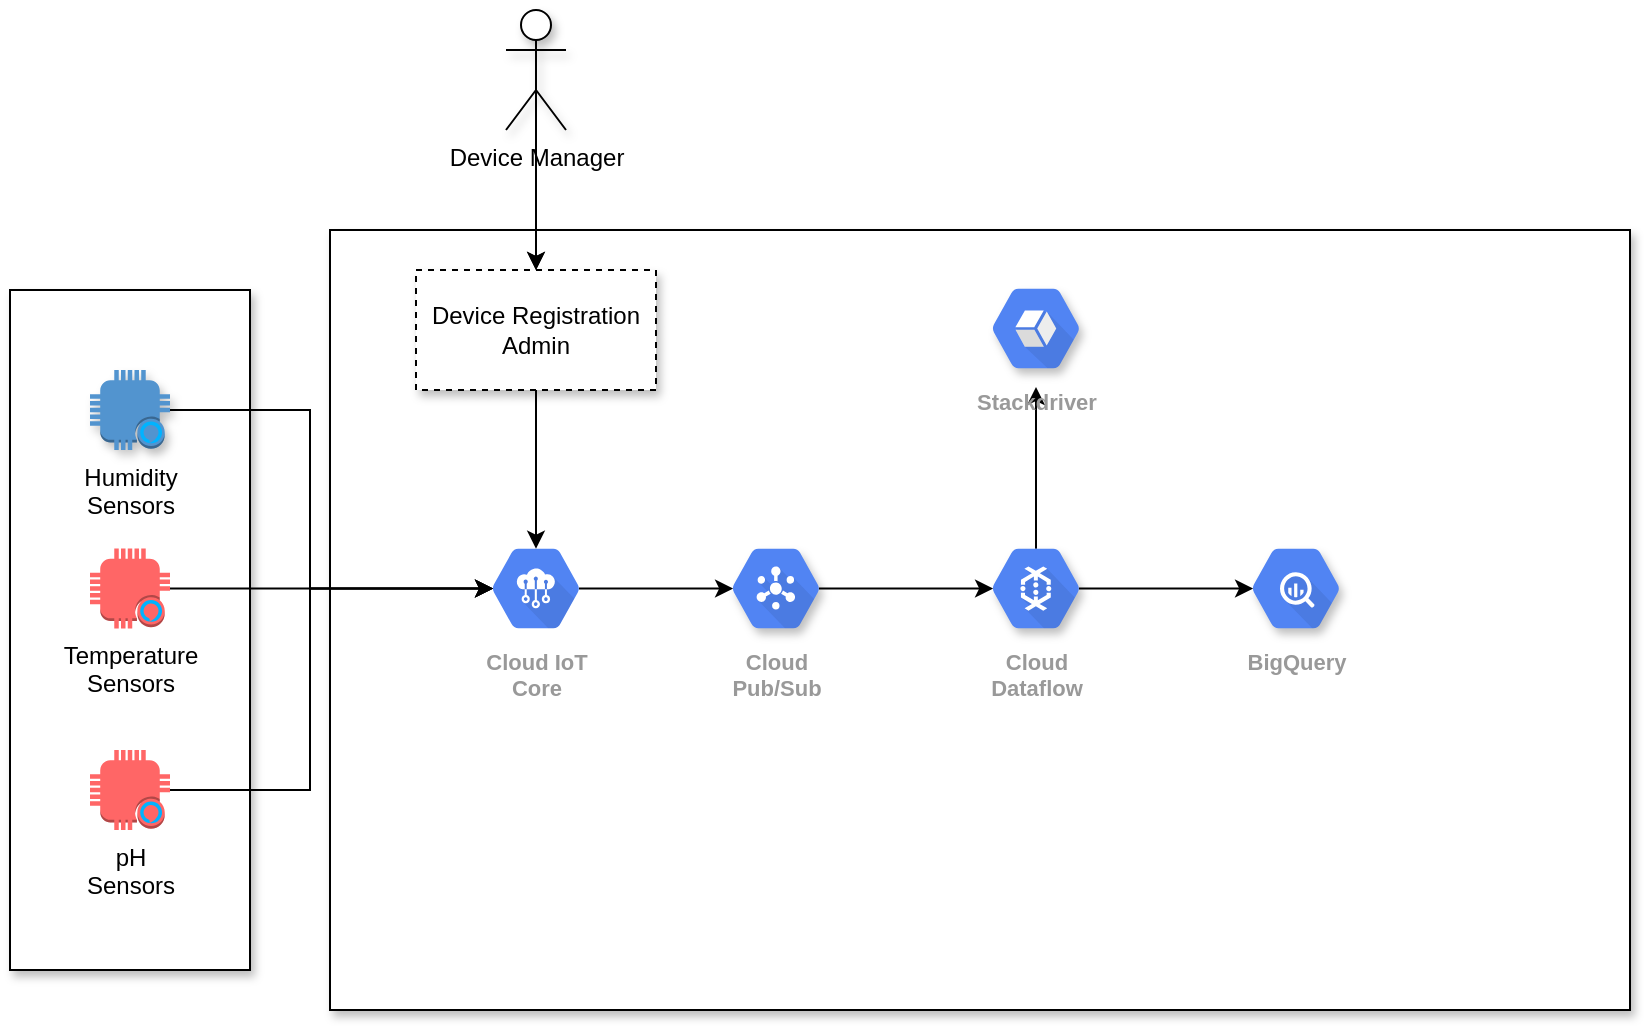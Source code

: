 <mxfile version="13.8.3" type="github">
  <diagram id="6YZgfYD54lgICNXOSClO" name="Page-1">
    <mxGraphModel dx="1896" dy="1713" grid="1" gridSize="10" guides="1" tooltips="1" connect="1" arrows="1" fold="1" page="1" pageScale="1" pageWidth="850" pageHeight="1100" math="0" shadow="0">
      <root>
        <mxCell id="0" />
        <mxCell id="1" parent="0" />
        <mxCell id="LUAZlB9GY4TvRt2_GT7k-19" value="" style="rounded=0;whiteSpace=wrap;html=1;shadow=1;fillColor=#ffffff;" parent="1" vertex="1">
          <mxGeometry x="150" y="80" width="650" height="390" as="geometry" />
        </mxCell>
        <mxCell id="LUAZlB9GY4TvRt2_GT7k-15" value="" style="rounded=0;whiteSpace=wrap;html=1;shadow=1;fillColor=#ffffff;" parent="1" vertex="1">
          <mxGeometry x="-10" y="110" width="120" height="340" as="geometry" />
        </mxCell>
        <mxCell id="aIGsuu7PZGqgF0DpAvw9-4" style="edgeStyle=orthogonalEdgeStyle;rounded=0;orthogonalLoop=1;jettySize=auto;html=1;exitX=0.825;exitY=0.5;exitDx=0;exitDy=0;exitPerimeter=0;entryX=0.175;entryY=0.5;entryDx=0;entryDy=0;entryPerimeter=0;" edge="1" parent="1" source="LUAZlB9GY4TvRt2_GT7k-1" target="aIGsuu7PZGqgF0DpAvw9-3">
          <mxGeometry relative="1" as="geometry" />
        </mxCell>
        <mxCell id="LUAZlB9GY4TvRt2_GT7k-1" value="Cloud IoT&#xa;Core" style="html=1;fillColor=#5184F3;strokeColor=none;verticalAlign=top;labelPosition=center;verticalLabelPosition=bottom;align=center;spacingTop=-6;fontSize=11;fontStyle=1;fontColor=#999999;shape=mxgraph.gcp2.hexIcon;prIcon=cloud_iot_core" parent="1" vertex="1">
          <mxGeometry x="220" y="230" width="66" height="58.5" as="geometry" />
        </mxCell>
        <mxCell id="LUAZlB9GY4TvRt2_GT7k-16" style="edgeStyle=orthogonalEdgeStyle;rounded=0;orthogonalLoop=1;jettySize=auto;html=1;exitX=1;exitY=0.5;exitDx=0;exitDy=0;exitPerimeter=0;entryX=0.175;entryY=0.5;entryDx=0;entryDy=0;entryPerimeter=0;" parent="1" source="LUAZlB9GY4TvRt2_GT7k-2" target="LUAZlB9GY4TvRt2_GT7k-1" edge="1">
          <mxGeometry relative="1" as="geometry">
            <Array as="points">
              <mxPoint x="140" y="170" />
              <mxPoint x="140" y="259" />
            </Array>
          </mxGeometry>
        </mxCell>
        <mxCell id="LUAZlB9GY4TvRt2_GT7k-2" value="&lt;div&gt;Humidity&lt;/div&gt;&lt;div&gt;Sensors&lt;br&gt;&lt;/div&gt;" style="outlineConnect=0;dashed=0;verticalLabelPosition=bottom;verticalAlign=top;align=center;html=1;shape=mxgraph.aws3.alexa_enabled_device;fillColor=#5294CF;gradientColor=none;shadow=1;" parent="1" vertex="1">
          <mxGeometry x="30" y="150" width="40" height="40" as="geometry" />
        </mxCell>
        <mxCell id="LUAZlB9GY4TvRt2_GT7k-17" style="edgeStyle=orthogonalEdgeStyle;rounded=0;orthogonalLoop=1;jettySize=auto;html=1;exitX=1;exitY=0.5;exitDx=0;exitDy=0;exitPerimeter=0;entryX=0.175;entryY=0.5;entryDx=0;entryDy=0;entryPerimeter=0;" parent="1" source="LUAZlB9GY4TvRt2_GT7k-4" target="LUAZlB9GY4TvRt2_GT7k-1" edge="1">
          <mxGeometry relative="1" as="geometry" />
        </mxCell>
        <mxCell id="LUAZlB9GY4TvRt2_GT7k-4" value="Temperature&lt;div&gt;Sensors&lt;br&gt;&lt;/div&gt;" style="outlineConnect=0;dashed=0;verticalLabelPosition=bottom;verticalAlign=top;align=center;html=1;shape=mxgraph.aws3.alexa_enabled_device;gradientColor=none;fillColor=#FF6666;" parent="1" vertex="1">
          <mxGeometry x="30" y="239.25" width="40" height="40" as="geometry" />
        </mxCell>
        <mxCell id="LUAZlB9GY4TvRt2_GT7k-18" style="edgeStyle=orthogonalEdgeStyle;rounded=0;orthogonalLoop=1;jettySize=auto;html=1;exitX=1;exitY=0.5;exitDx=0;exitDy=0;exitPerimeter=0;entryX=0.175;entryY=0.5;entryDx=0;entryDy=0;entryPerimeter=0;" parent="1" source="LUAZlB9GY4TvRt2_GT7k-6" target="LUAZlB9GY4TvRt2_GT7k-1" edge="1">
          <mxGeometry relative="1" as="geometry">
            <Array as="points">
              <mxPoint x="140" y="360" />
              <mxPoint x="140" y="259" />
            </Array>
          </mxGeometry>
        </mxCell>
        <mxCell id="LUAZlB9GY4TvRt2_GT7k-6" value="pH&lt;div&gt;Sensors&lt;br&gt;&lt;/div&gt;" style="outlineConnect=0;dashed=0;verticalLabelPosition=bottom;verticalAlign=top;align=center;html=1;shape=mxgraph.aws3.alexa_enabled_device;gradientColor=none;fillColor=#FF6666;" parent="1" vertex="1">
          <mxGeometry x="30" y="340" width="40" height="40" as="geometry" />
        </mxCell>
        <mxCell id="LUAZlB9GY4TvRt2_GT7k-20" style="edgeStyle=orthogonalEdgeStyle;rounded=0;orthogonalLoop=1;jettySize=auto;html=1;exitX=0.5;exitY=1;exitDx=0;exitDy=0;entryX=0.5;entryY=0.16;entryDx=0;entryDy=0;entryPerimeter=0;" parent="1" source="LUAZlB9GY4TvRt2_GT7k-12" target="LUAZlB9GY4TvRt2_GT7k-1" edge="1">
          <mxGeometry relative="1" as="geometry" />
        </mxCell>
        <mxCell id="LUAZlB9GY4TvRt2_GT7k-12" value="Device Registration Admin" style="rounded=0;whiteSpace=wrap;html=1;shadow=1;dashed=1;" parent="1" vertex="1">
          <mxGeometry x="193" y="100" width="120" height="60" as="geometry" />
        </mxCell>
        <mxCell id="LUAZlB9GY4TvRt2_GT7k-21" style="edgeStyle=orthogonalEdgeStyle;rounded=0;orthogonalLoop=1;jettySize=auto;html=1;exitX=0.5;exitY=0.5;exitDx=0;exitDy=0;exitPerimeter=0;" parent="1" source="LUAZlB9GY4TvRt2_GT7k-13" target="LUAZlB9GY4TvRt2_GT7k-12" edge="1">
          <mxGeometry relative="1" as="geometry" />
        </mxCell>
        <mxCell id="LUAZlB9GY4TvRt2_GT7k-22" value="" style="edgeStyle=orthogonalEdgeStyle;rounded=0;orthogonalLoop=1;jettySize=auto;html=1;" parent="1" source="LUAZlB9GY4TvRt2_GT7k-13" target="LUAZlB9GY4TvRt2_GT7k-12" edge="1">
          <mxGeometry relative="1" as="geometry" />
        </mxCell>
        <mxCell id="LUAZlB9GY4TvRt2_GT7k-13" value="Device Manager" style="shape=umlActor;verticalLabelPosition=bottom;verticalAlign=top;html=1;outlineConnect=0;shadow=1;fillColor=#ffffff;" parent="1" vertex="1">
          <mxGeometry x="238" y="-30" width="30" height="60" as="geometry" />
        </mxCell>
        <mxCell id="aIGsuu7PZGqgF0DpAvw9-1" value="BigQuery" style="html=1;fillColor=#5184F3;strokeColor=none;verticalAlign=top;labelPosition=center;verticalLabelPosition=bottom;align=center;spacingTop=-6;fontSize=11;fontStyle=1;fontColor=#999999;shape=mxgraph.gcp2.hexIcon;prIcon=bigquery;shadow=1;dashed=1;" vertex="1" parent="1">
          <mxGeometry x="600" y="230" width="66" height="58.5" as="geometry" />
        </mxCell>
        <mxCell id="aIGsuu7PZGqgF0DpAvw9-6" style="edgeStyle=orthogonalEdgeStyle;rounded=0;orthogonalLoop=1;jettySize=auto;html=1;exitX=0.825;exitY=0.5;exitDx=0;exitDy=0;exitPerimeter=0;entryX=0.175;entryY=0.5;entryDx=0;entryDy=0;entryPerimeter=0;" edge="1" parent="1" source="aIGsuu7PZGqgF0DpAvw9-2" target="aIGsuu7PZGqgF0DpAvw9-1">
          <mxGeometry relative="1" as="geometry" />
        </mxCell>
        <mxCell id="aIGsuu7PZGqgF0DpAvw9-8" style="edgeStyle=orthogonalEdgeStyle;rounded=0;orthogonalLoop=1;jettySize=auto;html=1;exitX=0.5;exitY=0.16;exitDx=0;exitDy=0;exitPerimeter=0;" edge="1" parent="1" source="aIGsuu7PZGqgF0DpAvw9-2" target="aIGsuu7PZGqgF0DpAvw9-7">
          <mxGeometry relative="1" as="geometry" />
        </mxCell>
        <mxCell id="aIGsuu7PZGqgF0DpAvw9-2" value="Cloud&#xa;Dataflow" style="html=1;fillColor=#5184F3;strokeColor=none;verticalAlign=top;labelPosition=center;verticalLabelPosition=bottom;align=center;spacingTop=-6;fontSize=11;fontStyle=1;fontColor=#999999;shape=mxgraph.gcp2.hexIcon;prIcon=cloud_dataflow;shadow=1;dashed=1;" vertex="1" parent="1">
          <mxGeometry x="470" y="230" width="66" height="58.5" as="geometry" />
        </mxCell>
        <mxCell id="aIGsuu7PZGqgF0DpAvw9-5" style="edgeStyle=orthogonalEdgeStyle;rounded=0;orthogonalLoop=1;jettySize=auto;html=1;exitX=0.825;exitY=0.5;exitDx=0;exitDy=0;exitPerimeter=0;entryX=0.175;entryY=0.5;entryDx=0;entryDy=0;entryPerimeter=0;" edge="1" parent="1" source="aIGsuu7PZGqgF0DpAvw9-3" target="aIGsuu7PZGqgF0DpAvw9-2">
          <mxGeometry relative="1" as="geometry" />
        </mxCell>
        <mxCell id="aIGsuu7PZGqgF0DpAvw9-3" value="Cloud&#xa;Pub/Sub" style="html=1;fillColor=#5184F3;strokeColor=none;verticalAlign=top;labelPosition=center;verticalLabelPosition=bottom;align=center;spacingTop=-6;fontSize=11;fontStyle=1;fontColor=#999999;shape=mxgraph.gcp2.hexIcon;prIcon=cloud_pubsub;shadow=1;dashed=1;" vertex="1" parent="1">
          <mxGeometry x="340" y="230" width="66" height="58.5" as="geometry" />
        </mxCell>
        <mxCell id="aIGsuu7PZGqgF0DpAvw9-7" value="Stackdriver" style="html=1;fillColor=#5184F3;strokeColor=none;verticalAlign=top;labelPosition=center;verticalLabelPosition=bottom;align=center;spacingTop=-6;fontSize=11;fontStyle=1;fontColor=#999999;shape=mxgraph.gcp2.hexIcon;prIcon=stackdriver;shadow=1;dashed=1;" vertex="1" parent="1">
          <mxGeometry x="470" y="100" width="66" height="58.5" as="geometry" />
        </mxCell>
      </root>
    </mxGraphModel>
  </diagram>
</mxfile>
